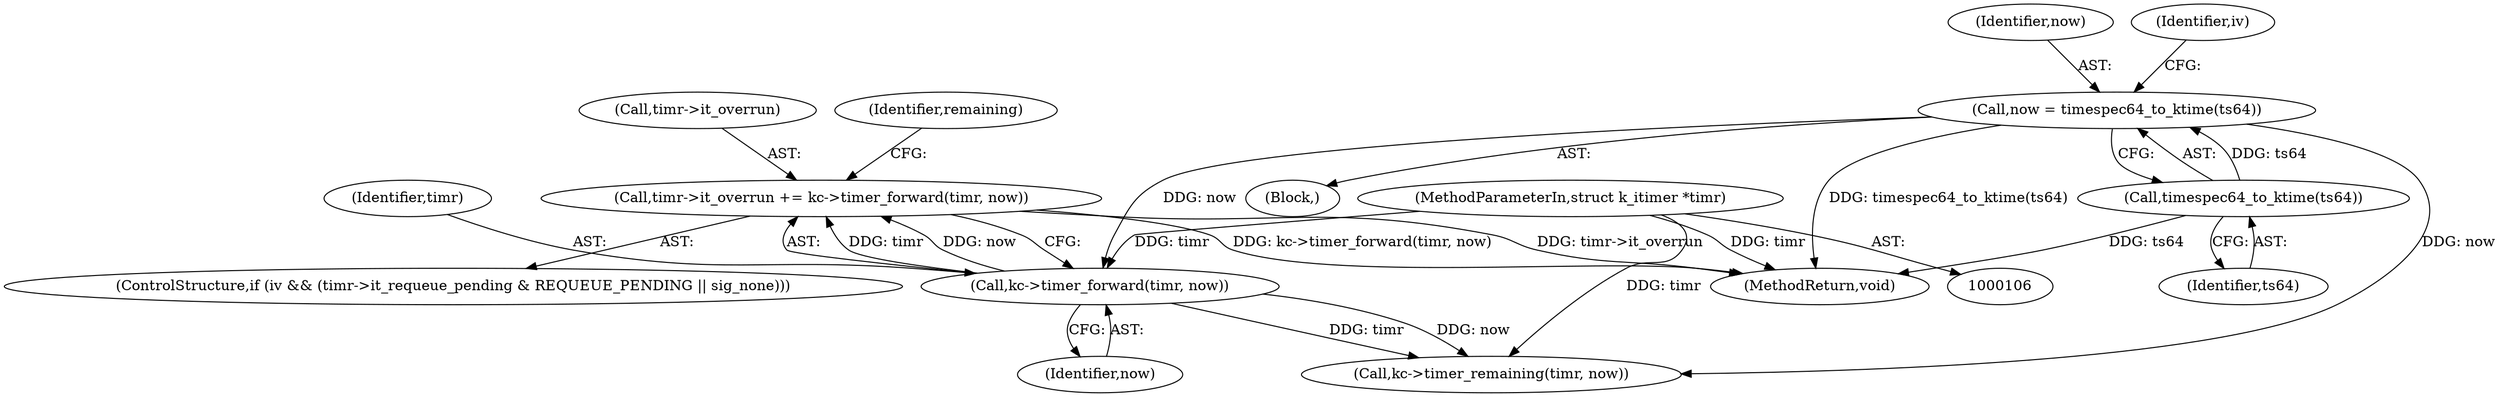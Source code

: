 digraph "0_linux_78c9c4dfbf8c04883941445a195276bb4bb92c76_2@pointer" {
"1000173" [label="(Call,timr->it_overrun += kc->timer_forward(timr, now))"];
"1000177" [label="(Call,kc->timer_forward(timr, now))"];
"1000107" [label="(MethodParameterIn,struct k_itimer *timr)"];
"1000159" [label="(Call,now = timespec64_to_ktime(ts64))"];
"1000161" [label="(Call,timespec64_to_ktime(ts64))"];
"1000109" [label="(Block,)"];
"1000160" [label="(Identifier,now)"];
"1000182" [label="(Call,kc->timer_remaining(timr, now))"];
"1000178" [label="(Identifier,timr)"];
"1000208" [label="(MethodReturn,void)"];
"1000177" [label="(Call,kc->timer_forward(timr, now))"];
"1000174" [label="(Call,timr->it_overrun)"];
"1000165" [label="(Identifier,iv)"];
"1000181" [label="(Identifier,remaining)"];
"1000162" [label="(Identifier,ts64)"];
"1000173" [label="(Call,timr->it_overrun += kc->timer_forward(timr, now))"];
"1000179" [label="(Identifier,now)"];
"1000159" [label="(Call,now = timespec64_to_ktime(ts64))"];
"1000107" [label="(MethodParameterIn,struct k_itimer *timr)"];
"1000161" [label="(Call,timespec64_to_ktime(ts64))"];
"1000163" [label="(ControlStructure,if (iv && (timr->it_requeue_pending & REQUEUE_PENDING || sig_none)))"];
"1000173" -> "1000163"  [label="AST: "];
"1000173" -> "1000177"  [label="CFG: "];
"1000174" -> "1000173"  [label="AST: "];
"1000177" -> "1000173"  [label="AST: "];
"1000181" -> "1000173"  [label="CFG: "];
"1000173" -> "1000208"  [label="DDG: kc->timer_forward(timr, now)"];
"1000173" -> "1000208"  [label="DDG: timr->it_overrun"];
"1000177" -> "1000173"  [label="DDG: timr"];
"1000177" -> "1000173"  [label="DDG: now"];
"1000177" -> "1000179"  [label="CFG: "];
"1000178" -> "1000177"  [label="AST: "];
"1000179" -> "1000177"  [label="AST: "];
"1000107" -> "1000177"  [label="DDG: timr"];
"1000159" -> "1000177"  [label="DDG: now"];
"1000177" -> "1000182"  [label="DDG: timr"];
"1000177" -> "1000182"  [label="DDG: now"];
"1000107" -> "1000106"  [label="AST: "];
"1000107" -> "1000208"  [label="DDG: timr"];
"1000107" -> "1000182"  [label="DDG: timr"];
"1000159" -> "1000109"  [label="AST: "];
"1000159" -> "1000161"  [label="CFG: "];
"1000160" -> "1000159"  [label="AST: "];
"1000161" -> "1000159"  [label="AST: "];
"1000165" -> "1000159"  [label="CFG: "];
"1000159" -> "1000208"  [label="DDG: timespec64_to_ktime(ts64)"];
"1000161" -> "1000159"  [label="DDG: ts64"];
"1000159" -> "1000182"  [label="DDG: now"];
"1000161" -> "1000162"  [label="CFG: "];
"1000162" -> "1000161"  [label="AST: "];
"1000161" -> "1000208"  [label="DDG: ts64"];
}
